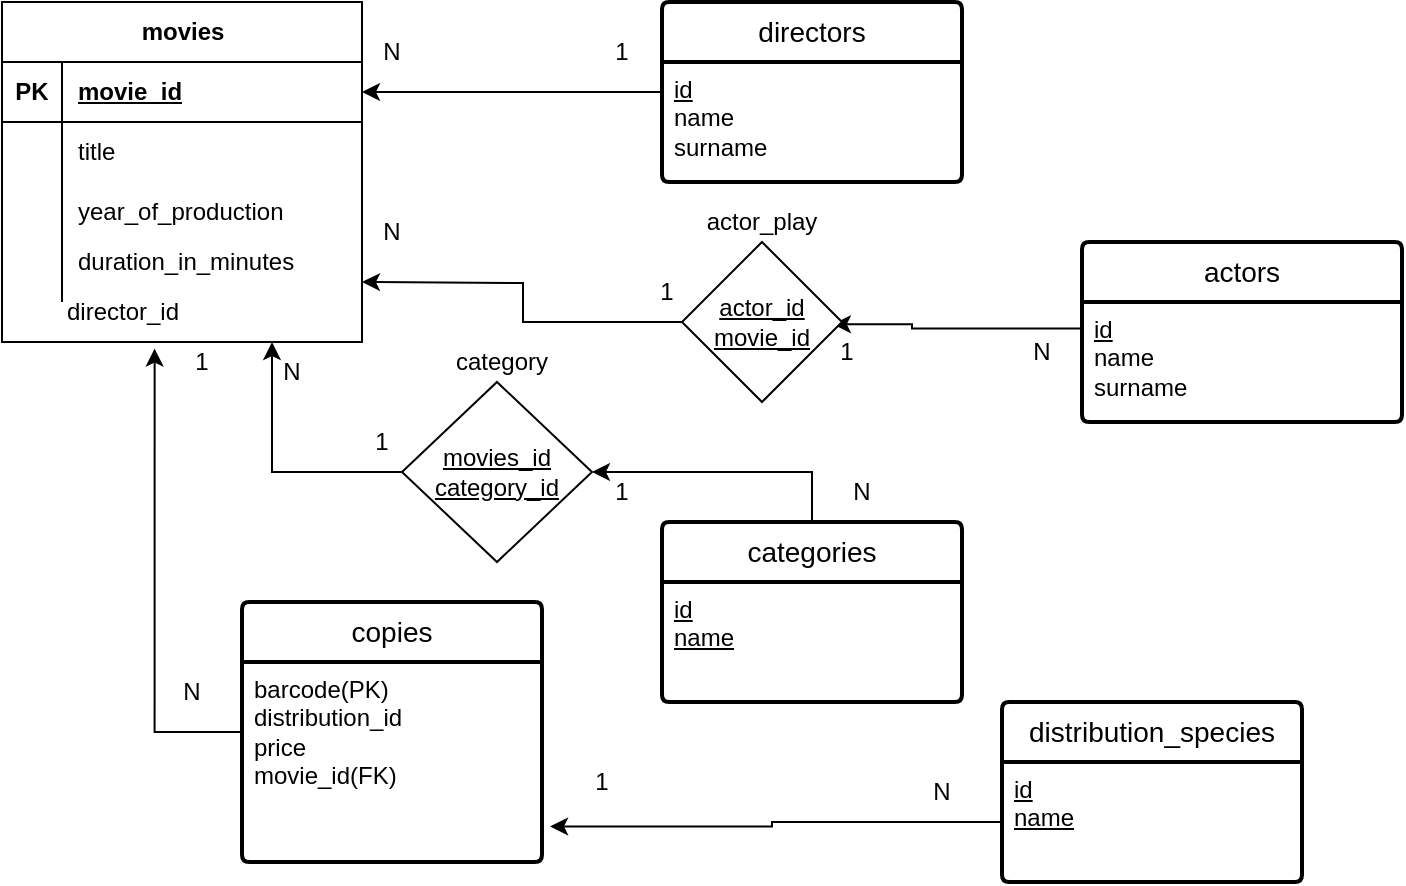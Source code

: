 <mxfile version="24.8.4">
  <diagram name="Page-1" id="Qr0belFfOtLrw46gNcIx">
    <mxGraphModel dx="737" dy="443" grid="1" gridSize="10" guides="1" tooltips="1" connect="1" arrows="1" fold="1" page="1" pageScale="1" pageWidth="850" pageHeight="1100" math="0" shadow="0">
      <root>
        <mxCell id="0" />
        <mxCell id="1" parent="0" />
        <mxCell id="cb593BEcCMVVSMPNYewj-27" style="edgeStyle=orthogonalEdgeStyle;rounded=0;orthogonalLoop=1;jettySize=auto;html=1;exitX=0.75;exitY=1;exitDx=0;exitDy=0;entryX=0.75;entryY=1;entryDx=0;entryDy=0;" edge="1" parent="1" source="cb593BEcCMVVSMPNYewj-25" target="cb593BEcCMVVSMPNYewj-24">
          <mxGeometry relative="1" as="geometry" />
        </mxCell>
        <mxCell id="cb593BEcCMVVSMPNYewj-1" value="movies" style="shape=table;startSize=30;container=1;collapsible=1;childLayout=tableLayout;fixedRows=1;rowLines=0;fontStyle=1;align=center;resizeLast=1;html=1;" vertex="1" parent="1">
          <mxGeometry x="60" y="40" width="180" height="170" as="geometry" />
        </mxCell>
        <mxCell id="cb593BEcCMVVSMPNYewj-2" value="" style="shape=tableRow;horizontal=0;startSize=0;swimlaneHead=0;swimlaneBody=0;fillColor=none;collapsible=0;dropTarget=0;points=[[0,0.5],[1,0.5]];portConstraint=eastwest;top=0;left=0;right=0;bottom=1;" vertex="1" parent="cb593BEcCMVVSMPNYewj-1">
          <mxGeometry y="30" width="180" height="30" as="geometry" />
        </mxCell>
        <mxCell id="cb593BEcCMVVSMPNYewj-3" value="PK" style="shape=partialRectangle;connectable=0;fillColor=none;top=0;left=0;bottom=0;right=0;fontStyle=1;overflow=hidden;whiteSpace=wrap;html=1;" vertex="1" parent="cb593BEcCMVVSMPNYewj-2">
          <mxGeometry width="30" height="30" as="geometry">
            <mxRectangle width="30" height="30" as="alternateBounds" />
          </mxGeometry>
        </mxCell>
        <mxCell id="cb593BEcCMVVSMPNYewj-4" value="movie_id" style="shape=partialRectangle;connectable=0;fillColor=none;top=0;left=0;bottom=0;right=0;align=left;spacingLeft=6;fontStyle=5;overflow=hidden;whiteSpace=wrap;html=1;" vertex="1" parent="cb593BEcCMVVSMPNYewj-2">
          <mxGeometry x="30" width="150" height="30" as="geometry">
            <mxRectangle width="150" height="30" as="alternateBounds" />
          </mxGeometry>
        </mxCell>
        <mxCell id="cb593BEcCMVVSMPNYewj-5" value="" style="shape=tableRow;horizontal=0;startSize=0;swimlaneHead=0;swimlaneBody=0;fillColor=none;collapsible=0;dropTarget=0;points=[[0,0.5],[1,0.5]];portConstraint=eastwest;top=0;left=0;right=0;bottom=0;" vertex="1" parent="cb593BEcCMVVSMPNYewj-1">
          <mxGeometry y="60" width="180" height="30" as="geometry" />
        </mxCell>
        <mxCell id="cb593BEcCMVVSMPNYewj-6" value="" style="shape=partialRectangle;connectable=0;fillColor=none;top=0;left=0;bottom=0;right=0;editable=1;overflow=hidden;whiteSpace=wrap;html=1;" vertex="1" parent="cb593BEcCMVVSMPNYewj-5">
          <mxGeometry width="30" height="30" as="geometry">
            <mxRectangle width="30" height="30" as="alternateBounds" />
          </mxGeometry>
        </mxCell>
        <mxCell id="cb593BEcCMVVSMPNYewj-7" value="title" style="shape=partialRectangle;connectable=0;fillColor=none;top=0;left=0;bottom=0;right=0;align=left;spacingLeft=6;overflow=hidden;whiteSpace=wrap;html=1;" vertex="1" parent="cb593BEcCMVVSMPNYewj-5">
          <mxGeometry x="30" width="150" height="30" as="geometry">
            <mxRectangle width="150" height="30" as="alternateBounds" />
          </mxGeometry>
        </mxCell>
        <mxCell id="cb593BEcCMVVSMPNYewj-8" value="" style="shape=tableRow;horizontal=0;startSize=0;swimlaneHead=0;swimlaneBody=0;fillColor=none;collapsible=0;dropTarget=0;points=[[0,0.5],[1,0.5]];portConstraint=eastwest;top=0;left=0;right=0;bottom=0;" vertex="1" parent="cb593BEcCMVVSMPNYewj-1">
          <mxGeometry y="90" width="180" height="30" as="geometry" />
        </mxCell>
        <mxCell id="cb593BEcCMVVSMPNYewj-9" value="" style="shape=partialRectangle;connectable=0;fillColor=none;top=0;left=0;bottom=0;right=0;editable=1;overflow=hidden;whiteSpace=wrap;html=1;" vertex="1" parent="cb593BEcCMVVSMPNYewj-8">
          <mxGeometry width="30" height="30" as="geometry">
            <mxRectangle width="30" height="30" as="alternateBounds" />
          </mxGeometry>
        </mxCell>
        <mxCell id="cb593BEcCMVVSMPNYewj-10" value="year_of_production" style="shape=partialRectangle;connectable=0;fillColor=none;top=0;left=0;bottom=0;right=0;align=left;spacingLeft=6;overflow=hidden;whiteSpace=wrap;html=1;" vertex="1" parent="cb593BEcCMVVSMPNYewj-8">
          <mxGeometry x="30" width="150" height="30" as="geometry">
            <mxRectangle width="150" height="30" as="alternateBounds" />
          </mxGeometry>
        </mxCell>
        <mxCell id="cb593BEcCMVVSMPNYewj-11" value="" style="shape=tableRow;horizontal=0;startSize=0;swimlaneHead=0;swimlaneBody=0;fillColor=none;collapsible=0;dropTarget=0;points=[[0,0.5],[1,0.5]];portConstraint=eastwest;top=0;left=0;right=0;bottom=0;" vertex="1" parent="cb593BEcCMVVSMPNYewj-1">
          <mxGeometry y="120" width="180" height="30" as="geometry" />
        </mxCell>
        <mxCell id="cb593BEcCMVVSMPNYewj-12" value="" style="shape=partialRectangle;connectable=0;fillColor=none;top=0;left=0;bottom=0;right=0;editable=1;overflow=hidden;whiteSpace=wrap;html=1;" vertex="1" parent="cb593BEcCMVVSMPNYewj-11">
          <mxGeometry width="30" height="30" as="geometry">
            <mxRectangle width="30" height="30" as="alternateBounds" />
          </mxGeometry>
        </mxCell>
        <mxCell id="cb593BEcCMVVSMPNYewj-13" value="&lt;div&gt;duration_in_minutes&lt;/div&gt;&lt;div&gt;&lt;br&gt;&lt;/div&gt;" style="shape=partialRectangle;connectable=0;fillColor=none;top=0;left=0;bottom=0;right=0;align=left;spacingLeft=6;overflow=hidden;whiteSpace=wrap;html=1;" vertex="1" parent="cb593BEcCMVVSMPNYewj-11">
          <mxGeometry x="30" width="150" height="30" as="geometry">
            <mxRectangle width="150" height="30" as="alternateBounds" />
          </mxGeometry>
        </mxCell>
        <mxCell id="cb593BEcCMVVSMPNYewj-14" value="director_id" style="text;html=1;align=center;verticalAlign=middle;resizable=0;points=[];autosize=1;strokeColor=none;fillColor=none;" vertex="1" parent="1">
          <mxGeometry x="80" y="180" width="80" height="30" as="geometry" />
        </mxCell>
        <mxCell id="cb593BEcCMVVSMPNYewj-31" style="edgeStyle=orthogonalEdgeStyle;rounded=0;orthogonalLoop=1;jettySize=auto;html=1;entryX=1;entryY=0.5;entryDx=0;entryDy=0;" edge="1" parent="1" source="cb593BEcCMVVSMPNYewj-16" target="cb593BEcCMVVSMPNYewj-2">
          <mxGeometry relative="1" as="geometry" />
        </mxCell>
        <mxCell id="cb593BEcCMVVSMPNYewj-16" value="directors" style="swimlane;childLayout=stackLayout;horizontal=1;startSize=30;horizontalStack=0;rounded=1;fontSize=14;fontStyle=0;strokeWidth=2;resizeParent=0;resizeLast=1;shadow=0;dashed=0;align=center;arcSize=4;whiteSpace=wrap;html=1;" vertex="1" parent="1">
          <mxGeometry x="390" y="40" width="150" height="90" as="geometry" />
        </mxCell>
        <mxCell id="cb593BEcCMVVSMPNYewj-17" value="&lt;u&gt;id&lt;/u&gt;&lt;br&gt;name&lt;br&gt;surname" style="align=left;strokeColor=none;fillColor=none;spacingLeft=4;fontSize=12;verticalAlign=top;resizable=0;rotatable=0;part=1;html=1;" vertex="1" parent="cb593BEcCMVVSMPNYewj-16">
          <mxGeometry y="30" width="150" height="60" as="geometry" />
        </mxCell>
        <mxCell id="cb593BEcCMVVSMPNYewj-18" value="actors" style="swimlane;childLayout=stackLayout;horizontal=1;startSize=30;horizontalStack=0;rounded=1;fontSize=14;fontStyle=0;strokeWidth=2;resizeParent=0;resizeLast=1;shadow=0;dashed=0;align=center;arcSize=4;whiteSpace=wrap;html=1;" vertex="1" parent="1">
          <mxGeometry x="600" y="160" width="160" height="90" as="geometry" />
        </mxCell>
        <mxCell id="cb593BEcCMVVSMPNYewj-19" value="&lt;u&gt;id&lt;/u&gt;&lt;br&gt;name&lt;br&gt;surname" style="align=left;strokeColor=none;fillColor=none;spacingLeft=4;fontSize=12;verticalAlign=top;resizable=0;rotatable=0;part=1;html=1;" vertex="1" parent="cb593BEcCMVVSMPNYewj-18">
          <mxGeometry y="30" width="160" height="60" as="geometry" />
        </mxCell>
        <mxCell id="cb593BEcCMVVSMPNYewj-55" style="edgeStyle=orthogonalEdgeStyle;rounded=0;orthogonalLoop=1;jettySize=auto;html=1;exitX=0.5;exitY=0;exitDx=0;exitDy=0;entryX=1;entryY=0.5;entryDx=0;entryDy=0;" edge="1" parent="1" source="cb593BEcCMVVSMPNYewj-21" target="cb593BEcCMVVSMPNYewj-54">
          <mxGeometry relative="1" as="geometry" />
        </mxCell>
        <mxCell id="cb593BEcCMVVSMPNYewj-21" value="categories" style="swimlane;childLayout=stackLayout;horizontal=1;startSize=30;horizontalStack=0;rounded=1;fontSize=14;fontStyle=0;strokeWidth=2;resizeParent=0;resizeLast=1;shadow=0;dashed=0;align=center;arcSize=4;whiteSpace=wrap;html=1;" vertex="1" parent="1">
          <mxGeometry x="390" y="300" width="150" height="90" as="geometry" />
        </mxCell>
        <mxCell id="cb593BEcCMVVSMPNYewj-22" value="&lt;u&gt;id&lt;br&gt;name&lt;/u&gt;&lt;div&gt;&lt;u&gt;&lt;br&gt;&lt;/u&gt;&lt;/div&gt;" style="align=left;strokeColor=none;fillColor=none;spacingLeft=4;fontSize=12;verticalAlign=top;resizable=0;rotatable=0;part=1;html=1;" vertex="1" parent="cb593BEcCMVVSMPNYewj-21">
          <mxGeometry y="30" width="150" height="60" as="geometry" />
        </mxCell>
        <mxCell id="cb593BEcCMVVSMPNYewj-24" value="copies" style="swimlane;childLayout=stackLayout;horizontal=1;startSize=30;horizontalStack=0;rounded=1;fontSize=14;fontStyle=0;strokeWidth=2;resizeParent=0;resizeLast=1;shadow=0;dashed=0;align=center;arcSize=4;whiteSpace=wrap;html=1;" vertex="1" parent="1">
          <mxGeometry x="180" y="340" width="150" height="130" as="geometry" />
        </mxCell>
        <mxCell id="cb593BEcCMVVSMPNYewj-25" value="barcode(PK)&lt;br&gt;&lt;div&gt;distribution_id&lt;/div&gt;&lt;div&gt;price&lt;/div&gt;&lt;div&gt;movie_id(FK)&lt;br&gt;&lt;/div&gt;" style="align=left;strokeColor=none;fillColor=none;spacingLeft=4;fontSize=12;verticalAlign=top;resizable=0;rotatable=0;part=1;html=1;" vertex="1" parent="cb593BEcCMVVSMPNYewj-24">
          <mxGeometry y="30" width="150" height="100" as="geometry" />
        </mxCell>
        <mxCell id="cb593BEcCMVVSMPNYewj-28" value="distribution_species" style="swimlane;childLayout=stackLayout;horizontal=1;startSize=30;horizontalStack=0;rounded=1;fontSize=14;fontStyle=0;strokeWidth=2;resizeParent=0;resizeLast=1;shadow=0;dashed=0;align=center;arcSize=4;whiteSpace=wrap;html=1;" vertex="1" parent="1">
          <mxGeometry x="560" y="390" width="150" height="90" as="geometry" />
        </mxCell>
        <mxCell id="cb593BEcCMVVSMPNYewj-29" value="&lt;u&gt;id&lt;br&gt;name&lt;/u&gt;&lt;div&gt;&lt;u&gt;&lt;br&gt;&lt;/u&gt;&lt;/div&gt;" style="align=left;strokeColor=none;fillColor=none;spacingLeft=4;fontSize=12;verticalAlign=top;resizable=0;rotatable=0;part=1;html=1;" vertex="1" parent="cb593BEcCMVVSMPNYewj-28">
          <mxGeometry y="30" width="150" height="60" as="geometry" />
        </mxCell>
        <mxCell id="cb593BEcCMVVSMPNYewj-30" style="edgeStyle=orthogonalEdgeStyle;rounded=0;orthogonalLoop=1;jettySize=auto;html=1;exitX=0;exitY=0.5;exitDx=0;exitDy=0;entryX=0.704;entryY=1.11;entryDx=0;entryDy=0;entryPerimeter=0;" edge="1" parent="1" source="cb593BEcCMVVSMPNYewj-24" target="cb593BEcCMVVSMPNYewj-14">
          <mxGeometry relative="1" as="geometry" />
        </mxCell>
        <mxCell id="cb593BEcCMVVSMPNYewj-32" value="1" style="text;html=1;align=center;verticalAlign=middle;whiteSpace=wrap;rounded=0;" vertex="1" parent="1">
          <mxGeometry x="340" y="50" width="60" height="30" as="geometry" />
        </mxCell>
        <mxCell id="cb593BEcCMVVSMPNYewj-33" value="N" style="text;html=1;align=center;verticalAlign=middle;whiteSpace=wrap;rounded=0;" vertex="1" parent="1">
          <mxGeometry x="225" y="50" width="60" height="30" as="geometry" />
        </mxCell>
        <mxCell id="cb593BEcCMVVSMPNYewj-34" value="N" style="text;html=1;align=center;verticalAlign=middle;whiteSpace=wrap;rounded=0;" vertex="1" parent="1">
          <mxGeometry x="80" y="370" width="150" height="30" as="geometry" />
        </mxCell>
        <mxCell id="cb593BEcCMVVSMPNYewj-36" value="1" style="text;html=1;align=center;verticalAlign=middle;whiteSpace=wrap;rounded=0;" vertex="1" parent="1">
          <mxGeometry x="140" y="210" width="40" height="20" as="geometry" />
        </mxCell>
        <mxCell id="cb593BEcCMVVSMPNYewj-38" value="1" style="text;html=1;align=center;verticalAlign=middle;whiteSpace=wrap;rounded=0;" vertex="1" parent="1">
          <mxGeometry x="230" y="250" width="40" height="20" as="geometry" />
        </mxCell>
        <mxCell id="cb593BEcCMVVSMPNYewj-39" value="N" style="text;html=1;align=center;verticalAlign=middle;whiteSpace=wrap;rounded=0;" vertex="1" parent="1">
          <mxGeometry x="460" y="270" width="60" height="30" as="geometry" />
        </mxCell>
        <mxCell id="cb593BEcCMVVSMPNYewj-40" style="edgeStyle=orthogonalEdgeStyle;rounded=0;orthogonalLoop=1;jettySize=auto;html=1;entryX=1.027;entryY=0.822;entryDx=0;entryDy=0;entryPerimeter=0;" edge="1" parent="1" source="cb593BEcCMVVSMPNYewj-29" target="cb593BEcCMVVSMPNYewj-25">
          <mxGeometry relative="1" as="geometry" />
        </mxCell>
        <mxCell id="cb593BEcCMVVSMPNYewj-41" value="N" style="text;html=1;align=center;verticalAlign=middle;whiteSpace=wrap;rounded=0;" vertex="1" parent="1">
          <mxGeometry x="500" y="420" width="60" height="30" as="geometry" />
        </mxCell>
        <mxCell id="cb593BEcCMVVSMPNYewj-42" value="1" style="text;html=1;align=center;verticalAlign=middle;whiteSpace=wrap;rounded=0;" vertex="1" parent="1">
          <mxGeometry x="340" y="420" width="40" height="20" as="geometry" />
        </mxCell>
        <mxCell id="cb593BEcCMVVSMPNYewj-44" value="N" style="text;html=1;align=center;verticalAlign=middle;whiteSpace=wrap;rounded=0;" vertex="1" parent="1">
          <mxGeometry x="550" y="200" width="60" height="30" as="geometry" />
        </mxCell>
        <mxCell id="cb593BEcCMVVSMPNYewj-46" value="N" style="text;html=1;align=center;verticalAlign=middle;whiteSpace=wrap;rounded=0;" vertex="1" parent="1">
          <mxGeometry x="225" y="140" width="60" height="30" as="geometry" />
        </mxCell>
        <mxCell id="cb593BEcCMVVSMPNYewj-50" value="1" style="text;html=1;align=center;verticalAlign=middle;whiteSpace=wrap;rounded=0;" vertex="1" parent="1">
          <mxGeometry x="370" y="170" width="45" height="30" as="geometry" />
        </mxCell>
        <mxCell id="cb593BEcCMVVSMPNYewj-51" value="1" style="text;html=1;align=center;verticalAlign=middle;whiteSpace=wrap;rounded=0;" vertex="1" parent="1">
          <mxGeometry x="460" y="190" width="45" height="50" as="geometry" />
        </mxCell>
        <mxCell id="cb593BEcCMVVSMPNYewj-52" style="edgeStyle=orthogonalEdgeStyle;rounded=0;orthogonalLoop=1;jettySize=auto;html=1;exitX=0;exitY=0.5;exitDx=0;exitDy=0;" edge="1" parent="1" source="cb593BEcCMVVSMPNYewj-60">
          <mxGeometry relative="1" as="geometry">
            <mxPoint x="390" y="200" as="sourcePoint" />
            <mxPoint x="240" y="180" as="targetPoint" />
          </mxGeometry>
        </mxCell>
        <mxCell id="cb593BEcCMVVSMPNYewj-53" style="edgeStyle=orthogonalEdgeStyle;rounded=0;orthogonalLoop=1;jettySize=auto;html=1;exitX=0.849;exitY=0.107;exitDx=0;exitDy=0;exitPerimeter=0;entryX=0.943;entryY=0.514;entryDx=0;entryDy=0;entryPerimeter=0;" edge="1" parent="1" source="cb593BEcCMVVSMPNYewj-44" target="cb593BEcCMVVSMPNYewj-60">
          <mxGeometry relative="1" as="geometry">
            <mxPoint x="600" y="204.66" as="sourcePoint" />
            <mxPoint x="530" y="203" as="targetPoint" />
          </mxGeometry>
        </mxCell>
        <mxCell id="cb593BEcCMVVSMPNYewj-56" style="edgeStyle=orthogonalEdgeStyle;rounded=0;orthogonalLoop=1;jettySize=auto;html=1;exitX=0;exitY=0.5;exitDx=0;exitDy=0;entryX=0.75;entryY=1;entryDx=0;entryDy=0;" edge="1" parent="1" source="cb593BEcCMVVSMPNYewj-54" target="cb593BEcCMVVSMPNYewj-1">
          <mxGeometry relative="1" as="geometry" />
        </mxCell>
        <mxCell id="cb593BEcCMVVSMPNYewj-54" value="&lt;div&gt;&lt;u&gt;movies_id&lt;/u&gt;&lt;/div&gt;&lt;div&gt;&lt;u&gt;category_id&lt;br&gt;&lt;/u&gt;&lt;/div&gt;" style="rhombus;whiteSpace=wrap;html=1;" vertex="1" parent="1">
          <mxGeometry x="260" y="230" width="95" height="90" as="geometry" />
        </mxCell>
        <mxCell id="cb593BEcCMVVSMPNYewj-57" value="N" style="text;html=1;align=center;verticalAlign=middle;whiteSpace=wrap;rounded=0;" vertex="1" parent="1">
          <mxGeometry x="175" y="210" width="60" height="30" as="geometry" />
        </mxCell>
        <mxCell id="cb593BEcCMVVSMPNYewj-58" value="1" style="text;html=1;align=center;verticalAlign=middle;whiteSpace=wrap;rounded=0;" vertex="1" parent="1">
          <mxGeometry x="350" y="275" width="40" height="20" as="geometry" />
        </mxCell>
        <mxCell id="cb593BEcCMVVSMPNYewj-59" value="category" style="text;html=1;align=center;verticalAlign=middle;whiteSpace=wrap;rounded=0;" vertex="1" parent="1">
          <mxGeometry x="290" y="210" width="40" height="20" as="geometry" />
        </mxCell>
        <mxCell id="cb593BEcCMVVSMPNYewj-60" value="&lt;u&gt;actor_id&lt;/u&gt;&lt;br&gt;&lt;u&gt;movie_id&lt;/u&gt;" style="rhombus;whiteSpace=wrap;html=1;" vertex="1" parent="1">
          <mxGeometry x="400" y="160" width="80" height="80" as="geometry" />
        </mxCell>
        <mxCell id="cb593BEcCMVVSMPNYewj-61" value="actor_play" style="text;html=1;align=center;verticalAlign=middle;whiteSpace=wrap;rounded=0;" vertex="1" parent="1">
          <mxGeometry x="420" y="140" width="40" height="20" as="geometry" />
        </mxCell>
      </root>
    </mxGraphModel>
  </diagram>
</mxfile>
